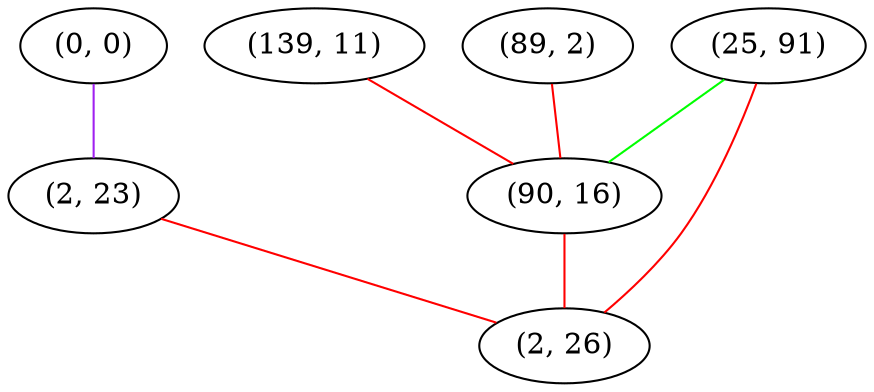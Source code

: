 graph "" {
"(0, 0)";
"(139, 11)";
"(2, 23)";
"(25, 91)";
"(89, 2)";
"(90, 16)";
"(2, 26)";
"(0, 0)" -- "(2, 23)"  [color=purple, key=0, weight=4];
"(139, 11)" -- "(90, 16)"  [color=red, key=0, weight=1];
"(2, 23)" -- "(2, 26)"  [color=red, key=0, weight=1];
"(25, 91)" -- "(90, 16)"  [color=green, key=0, weight=2];
"(25, 91)" -- "(2, 26)"  [color=red, key=0, weight=1];
"(89, 2)" -- "(90, 16)"  [color=red, key=0, weight=1];
"(90, 16)" -- "(2, 26)"  [color=red, key=0, weight=1];
}
